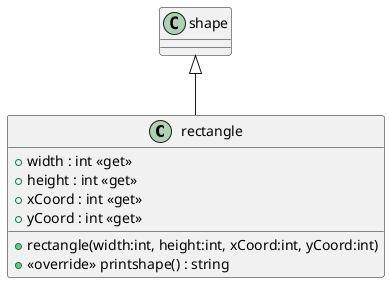 @startuml
class rectangle {
    + width : int <<get>>
    + height : int <<get>>
    + xCoord : int <<get>>
    + yCoord : int <<get>>
    + rectangle(width:int, height:int, xCoord:int, yCoord:int)
    + <<override>> printshape() : string
}
shape <|-- rectangle
@enduml
